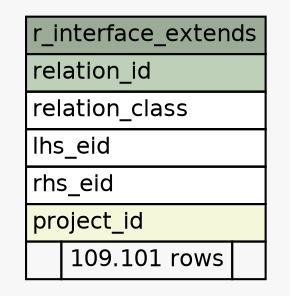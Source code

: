 // dot 2.36.0 on Mac OS X 10.10.3
// SchemaSpy rev 590
digraph "r_interface_extends" {
  graph [
    rankdir="RL"
    bgcolor="#f7f7f7"
    nodesep="0.18"
    ranksep="0.46"
    fontname="Helvetica"
    fontsize="11"
  ];
  node [
    fontname="Helvetica"
    fontsize="11"
    shape="plaintext"
  ];
  edge [
    arrowsize="0.8"
  ];
  "r_interface_extends" [
    label=<
    <TABLE BORDER="0" CELLBORDER="1" CELLSPACING="0" BGCOLOR="#ffffff">
      <TR><TD COLSPAN="3" BGCOLOR="#9bab96" ALIGN="CENTER">r_interface_extends</TD></TR>
      <TR><TD PORT="relation_id" COLSPAN="3" BGCOLOR="#bed1b8" ALIGN="LEFT">relation_id</TD></TR>
      <TR><TD PORT="relation_class" COLSPAN="3" ALIGN="LEFT">relation_class</TD></TR>
      <TR><TD PORT="lhs_eid" COLSPAN="3" ALIGN="LEFT">lhs_eid</TD></TR>
      <TR><TD PORT="rhs_eid" COLSPAN="3" ALIGN="LEFT">rhs_eid</TD></TR>
      <TR><TD PORT="project_id" COLSPAN="3" BGCOLOR="#f4f7da" ALIGN="LEFT">project_id</TD></TR>
      <TR><TD ALIGN="LEFT" BGCOLOR="#f7f7f7">  </TD><TD ALIGN="RIGHT" BGCOLOR="#f7f7f7">109.101 rows</TD><TD ALIGN="RIGHT" BGCOLOR="#f7f7f7">  </TD></TR>
    </TABLE>>
    URL="tables/r_interface_extends.html"
    tooltip="r_interface_extends"
  ];
}
